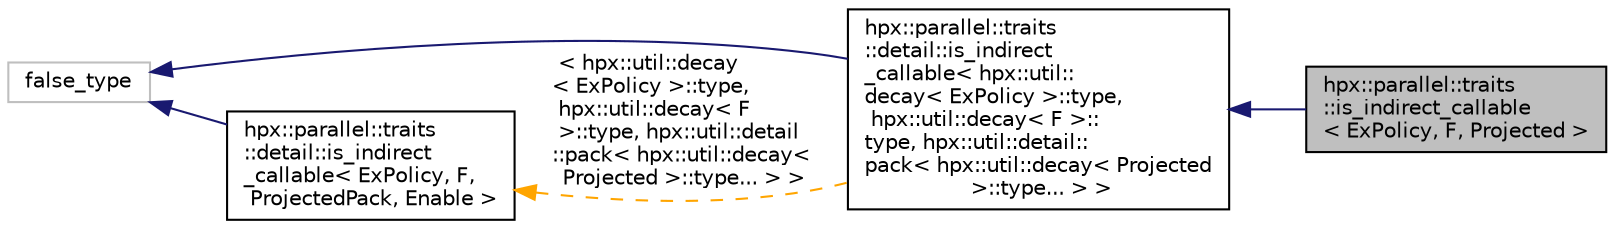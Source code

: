 digraph "hpx::parallel::traits::is_indirect_callable&lt; ExPolicy, F, Projected &gt;"
{
  edge [fontname="Helvetica",fontsize="10",labelfontname="Helvetica",labelfontsize="10"];
  node [fontname="Helvetica",fontsize="10",shape=record];
  rankdir="LR";
  Node0 [label="hpx::parallel::traits\l::is_indirect_callable\l\< ExPolicy, F, Projected \>",height=0.2,width=0.4,color="black", fillcolor="grey75", style="filled", fontcolor="black"];
  Node1 -> Node0 [dir="back",color="midnightblue",fontsize="10",style="solid",fontname="Helvetica"];
  Node1 [label="hpx::parallel::traits\l::detail::is_indirect\l_callable\< hpx::util::\ldecay\< ExPolicy \>::type,\l hpx::util::decay\< F \>::\ltype, hpx::util::detail::\lpack\< hpx::util::decay\< Projected\l \>::type... \> \>",height=0.2,width=0.4,color="black", fillcolor="white", style="filled",URL="$d6/ddc/structhpx_1_1parallel_1_1traits_1_1detail_1_1is__indirect__callable.html"];
  Node2 -> Node1 [dir="back",color="midnightblue",fontsize="10",style="solid",fontname="Helvetica"];
  Node2 [label="false_type",height=0.2,width=0.4,color="grey75", fillcolor="white", style="filled"];
  Node3 -> Node1 [dir="back",color="orange",fontsize="10",style="dashed",label=" \< hpx::util::decay\l\< ExPolicy \>::type,\l hpx::util::decay\< F\l \>::type, hpx::util::detail\l::pack\< hpx::util::decay\<\l Projected \>::type... \> \>" ,fontname="Helvetica"];
  Node3 [label="hpx::parallel::traits\l::detail::is_indirect\l_callable\< ExPolicy, F,\l ProjectedPack, Enable \>",height=0.2,width=0.4,color="black", fillcolor="white", style="filled",URL="$d6/ddc/structhpx_1_1parallel_1_1traits_1_1detail_1_1is__indirect__callable.html"];
  Node2 -> Node3 [dir="back",color="midnightblue",fontsize="10",style="solid",fontname="Helvetica"];
}
